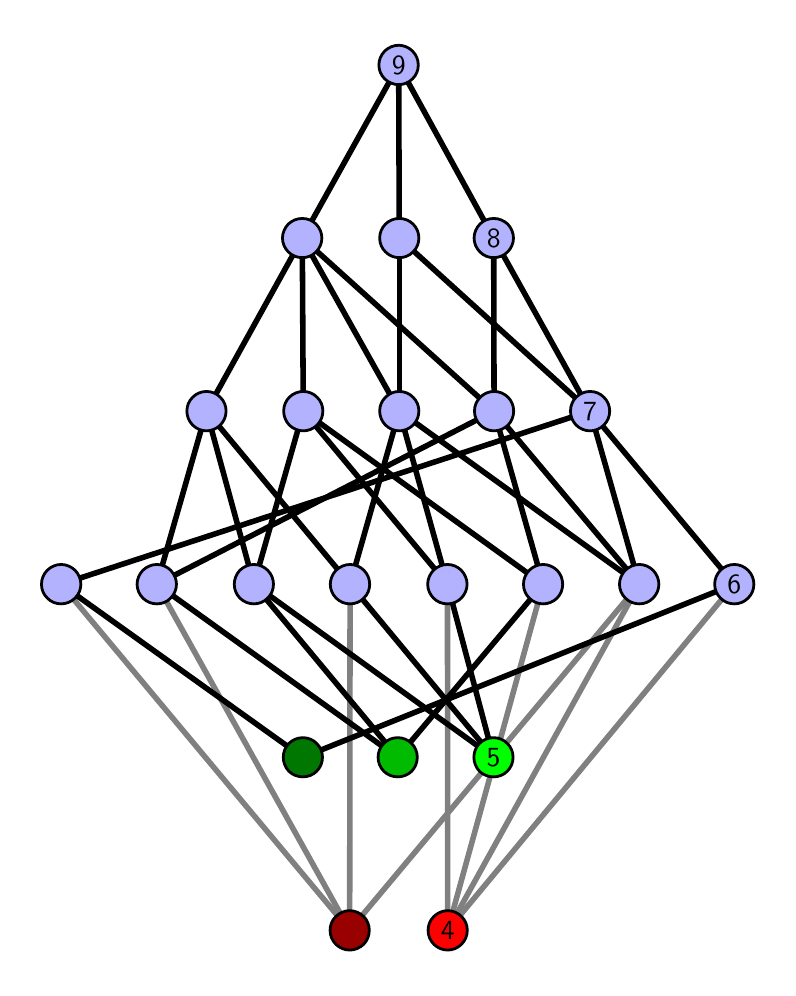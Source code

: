 \begingroup%
\makeatletter%
\begin{pgfpicture}%
\pgfpathrectangle{\pgfpointorigin}{\pgfqpoint{3.7in}{4.7in}}%
\pgfusepath{use as bounding box, clip}%
\begin{pgfscope}%
\pgfsetbuttcap%
\pgfsetmiterjoin%
\definecolor{currentfill}{rgb}{1.0,1.0,1.0}%
\pgfsetfillcolor{currentfill}%
\pgfsetlinewidth{0.0pt}%
\definecolor{currentstroke}{rgb}{1.0,1.0,1.0}%
\pgfsetstrokecolor{currentstroke}%
\pgfsetdash{}{0pt}%
\pgfpathmoveto{\pgfqpoint{0.0in}{0.0in}}%
\pgfpathlineto{\pgfqpoint{3.7in}{0.0in}}%
\pgfpathlineto{\pgfqpoint{3.7in}{4.7in}}%
\pgfpathlineto{\pgfqpoint{0.0in}{4.7in}}%
\pgfpathlineto{\pgfqpoint{0.0in}{0.0in}}%
\pgfpathclose%
\pgfusepath{fill}%
\end{pgfscope}%
\begin{pgfscope}%
\pgfsetbuttcap%
\pgfsetmiterjoin%
\definecolor{currentfill}{rgb}{1.0,1.0,1.0}%
\pgfsetfillcolor{currentfill}%
\pgfsetlinewidth{0.0pt}%
\definecolor{currentstroke}{rgb}{0.0,0.0,0.0}%
\pgfsetstrokecolor{currentstroke}%
\pgfsetstrokeopacity{0.0}%
\pgfsetdash{}{0pt}%
\pgfpathmoveto{\pgfqpoint{0.1in}{0.1in}}%
\pgfpathlineto{\pgfqpoint{3.6in}{0.1in}}%
\pgfpathlineto{\pgfqpoint{3.6in}{4.6in}}%
\pgfpathlineto{\pgfqpoint{0.1in}{4.6in}}%
\pgfpathlineto{\pgfqpoint{0.1in}{0.1in}}%
\pgfpathclose%
\pgfusepath{fill}%
\end{pgfscope}%
\begin{pgfscope}%
\pgfpathrectangle{\pgfqpoint{0.1in}{0.1in}}{\pgfqpoint{3.5in}{4.5in}}%
\pgfusepath{clip}%
\pgfsetrectcap%
\pgfsetroundjoin%
\pgfsetlinewidth{2.007pt}%
\definecolor{currentstroke}{rgb}{0.5,0.5,0.5}%
\pgfsetstrokecolor{currentstroke}%
\pgfsetdash{}{0pt}%
\pgfpathmoveto{\pgfqpoint{2.1in}{0.187in}}%
\pgfpathlineto{\pgfqpoint{2.099in}{1.917in}}%
\pgfusepath{stroke}%
\end{pgfscope}%
\begin{pgfscope}%
\pgfpathrectangle{\pgfqpoint{0.1in}{0.1in}}{\pgfqpoint{3.5in}{4.5in}}%
\pgfusepath{clip}%
\pgfsetrectcap%
\pgfsetroundjoin%
\pgfsetlinewidth{2.007pt}%
\definecolor{currentstroke}{rgb}{0.5,0.5,0.5}%
\pgfsetstrokecolor{currentstroke}%
\pgfsetdash{}{0pt}%
\pgfpathmoveto{\pgfqpoint{2.1in}{0.187in}}%
\pgfpathlineto{\pgfqpoint{2.577in}{1.917in}}%
\pgfusepath{stroke}%
\end{pgfscope}%
\begin{pgfscope}%
\pgfpathrectangle{\pgfqpoint{0.1in}{0.1in}}{\pgfqpoint{3.5in}{4.5in}}%
\pgfusepath{clip}%
\pgfsetrectcap%
\pgfsetroundjoin%
\pgfsetlinewidth{2.007pt}%
\definecolor{currentstroke}{rgb}{0.5,0.5,0.5}%
\pgfsetstrokecolor{currentstroke}%
\pgfsetdash{}{0pt}%
\pgfpathmoveto{\pgfqpoint{2.1in}{0.187in}}%
\pgfpathlineto{\pgfqpoint{3.058in}{1.917in}}%
\pgfusepath{stroke}%
\end{pgfscope}%
\begin{pgfscope}%
\pgfpathrectangle{\pgfqpoint{0.1in}{0.1in}}{\pgfqpoint{3.5in}{4.5in}}%
\pgfusepath{clip}%
\pgfsetrectcap%
\pgfsetroundjoin%
\pgfsetlinewidth{2.007pt}%
\definecolor{currentstroke}{rgb}{0.5,0.5,0.5}%
\pgfsetstrokecolor{currentstroke}%
\pgfsetdash{}{0pt}%
\pgfpathmoveto{\pgfqpoint{2.1in}{0.187in}}%
\pgfpathlineto{\pgfqpoint{3.533in}{1.917in}}%
\pgfusepath{stroke}%
\end{pgfscope}%
\begin{pgfscope}%
\pgfpathrectangle{\pgfqpoint{0.1in}{0.1in}}{\pgfqpoint{3.5in}{4.5in}}%
\pgfusepath{clip}%
\pgfsetrectcap%
\pgfsetroundjoin%
\pgfsetlinewidth{2.007pt}%
\definecolor{currentstroke}{rgb}{0.5,0.5,0.5}%
\pgfsetstrokecolor{currentstroke}%
\pgfsetdash{}{0pt}%
\pgfpathmoveto{\pgfqpoint{1.61in}{0.187in}}%
\pgfpathlineto{\pgfqpoint{3.058in}{1.917in}}%
\pgfusepath{stroke}%
\end{pgfscope}%
\begin{pgfscope}%
\pgfpathrectangle{\pgfqpoint{0.1in}{0.1in}}{\pgfqpoint{3.5in}{4.5in}}%
\pgfusepath{clip}%
\pgfsetrectcap%
\pgfsetroundjoin%
\pgfsetlinewidth{2.007pt}%
\definecolor{currentstroke}{rgb}{0.5,0.5,0.5}%
\pgfsetstrokecolor{currentstroke}%
\pgfsetdash{}{0pt}%
\pgfpathmoveto{\pgfqpoint{1.61in}{0.187in}}%
\pgfpathlineto{\pgfqpoint{1.612in}{1.917in}}%
\pgfusepath{stroke}%
\end{pgfscope}%
\begin{pgfscope}%
\pgfpathrectangle{\pgfqpoint{0.1in}{0.1in}}{\pgfqpoint{3.5in}{4.5in}}%
\pgfusepath{clip}%
\pgfsetrectcap%
\pgfsetroundjoin%
\pgfsetlinewidth{2.007pt}%
\definecolor{currentstroke}{rgb}{0.5,0.5,0.5}%
\pgfsetstrokecolor{currentstroke}%
\pgfsetdash{}{0pt}%
\pgfpathmoveto{\pgfqpoint{1.61in}{0.187in}}%
\pgfpathlineto{\pgfqpoint{0.646in}{1.917in}}%
\pgfusepath{stroke}%
\end{pgfscope}%
\begin{pgfscope}%
\pgfpathrectangle{\pgfqpoint{0.1in}{0.1in}}{\pgfqpoint{3.5in}{4.5in}}%
\pgfusepath{clip}%
\pgfsetrectcap%
\pgfsetroundjoin%
\pgfsetlinewidth{2.007pt}%
\definecolor{currentstroke}{rgb}{0.5,0.5,0.5}%
\pgfsetstrokecolor{currentstroke}%
\pgfsetdash{}{0pt}%
\pgfpathmoveto{\pgfqpoint{1.61in}{0.187in}}%
\pgfpathlineto{\pgfqpoint{0.167in}{1.917in}}%
\pgfusepath{stroke}%
\end{pgfscope}%
\begin{pgfscope}%
\pgfpathrectangle{\pgfqpoint{0.1in}{0.1in}}{\pgfqpoint{3.5in}{4.5in}}%
\pgfusepath{clip}%
\pgfsetrectcap%
\pgfsetroundjoin%
\pgfsetlinewidth{2.007pt}%
\definecolor{currentstroke}{rgb}{0.0,0.0,0.0}%
\pgfsetstrokecolor{currentstroke}%
\pgfsetdash{}{0pt}%
\pgfpathmoveto{\pgfqpoint{2.329in}{1.052in}}%
\pgfpathlineto{\pgfqpoint{2.099in}{1.917in}}%
\pgfusepath{stroke}%
\end{pgfscope}%
\begin{pgfscope}%
\pgfpathrectangle{\pgfqpoint{0.1in}{0.1in}}{\pgfqpoint{3.5in}{4.5in}}%
\pgfusepath{clip}%
\pgfsetrectcap%
\pgfsetroundjoin%
\pgfsetlinewidth{2.007pt}%
\definecolor{currentstroke}{rgb}{0.0,0.0,0.0}%
\pgfsetstrokecolor{currentstroke}%
\pgfsetdash{}{0pt}%
\pgfpathmoveto{\pgfqpoint{2.329in}{1.052in}}%
\pgfpathlineto{\pgfqpoint{1.131in}{1.917in}}%
\pgfusepath{stroke}%
\end{pgfscope}%
\begin{pgfscope}%
\pgfpathrectangle{\pgfqpoint{0.1in}{0.1in}}{\pgfqpoint{3.5in}{4.5in}}%
\pgfusepath{clip}%
\pgfsetrectcap%
\pgfsetroundjoin%
\pgfsetlinewidth{2.007pt}%
\definecolor{currentstroke}{rgb}{0.0,0.0,0.0}%
\pgfsetstrokecolor{currentstroke}%
\pgfsetdash{}{0pt}%
\pgfpathmoveto{\pgfqpoint{2.329in}{1.052in}}%
\pgfpathlineto{\pgfqpoint{1.612in}{1.917in}}%
\pgfusepath{stroke}%
\end{pgfscope}%
\begin{pgfscope}%
\pgfpathrectangle{\pgfqpoint{0.1in}{0.1in}}{\pgfqpoint{3.5in}{4.5in}}%
\pgfusepath{clip}%
\pgfsetrectcap%
\pgfsetroundjoin%
\pgfsetlinewidth{2.007pt}%
\definecolor{currentstroke}{rgb}{0.0,0.0,0.0}%
\pgfsetstrokecolor{currentstroke}%
\pgfsetdash{}{0pt}%
\pgfpathmoveto{\pgfqpoint{1.85in}{1.052in}}%
\pgfpathlineto{\pgfqpoint{2.577in}{1.917in}}%
\pgfusepath{stroke}%
\end{pgfscope}%
\begin{pgfscope}%
\pgfpathrectangle{\pgfqpoint{0.1in}{0.1in}}{\pgfqpoint{3.5in}{4.5in}}%
\pgfusepath{clip}%
\pgfsetrectcap%
\pgfsetroundjoin%
\pgfsetlinewidth{2.007pt}%
\definecolor{currentstroke}{rgb}{0.0,0.0,0.0}%
\pgfsetstrokecolor{currentstroke}%
\pgfsetdash{}{0pt}%
\pgfpathmoveto{\pgfqpoint{1.85in}{1.052in}}%
\pgfpathlineto{\pgfqpoint{1.131in}{1.917in}}%
\pgfusepath{stroke}%
\end{pgfscope}%
\begin{pgfscope}%
\pgfpathrectangle{\pgfqpoint{0.1in}{0.1in}}{\pgfqpoint{3.5in}{4.5in}}%
\pgfusepath{clip}%
\pgfsetrectcap%
\pgfsetroundjoin%
\pgfsetlinewidth{2.007pt}%
\definecolor{currentstroke}{rgb}{0.0,0.0,0.0}%
\pgfsetstrokecolor{currentstroke}%
\pgfsetdash{}{0pt}%
\pgfpathmoveto{\pgfqpoint{1.85in}{1.052in}}%
\pgfpathlineto{\pgfqpoint{0.646in}{1.917in}}%
\pgfusepath{stroke}%
\end{pgfscope}%
\begin{pgfscope}%
\pgfpathrectangle{\pgfqpoint{0.1in}{0.1in}}{\pgfqpoint{3.5in}{4.5in}}%
\pgfusepath{clip}%
\pgfsetrectcap%
\pgfsetroundjoin%
\pgfsetlinewidth{2.007pt}%
\definecolor{currentstroke}{rgb}{0.0,0.0,0.0}%
\pgfsetstrokecolor{currentstroke}%
\pgfsetdash{}{0pt}%
\pgfpathmoveto{\pgfqpoint{1.376in}{1.052in}}%
\pgfpathlineto{\pgfqpoint{3.533in}{1.917in}}%
\pgfusepath{stroke}%
\end{pgfscope}%
\begin{pgfscope}%
\pgfpathrectangle{\pgfqpoint{0.1in}{0.1in}}{\pgfqpoint{3.5in}{4.5in}}%
\pgfusepath{clip}%
\pgfsetrectcap%
\pgfsetroundjoin%
\pgfsetlinewidth{2.007pt}%
\definecolor{currentstroke}{rgb}{0.0,0.0,0.0}%
\pgfsetstrokecolor{currentstroke}%
\pgfsetdash{}{0pt}%
\pgfpathmoveto{\pgfqpoint{1.376in}{1.052in}}%
\pgfpathlineto{\pgfqpoint{0.167in}{1.917in}}%
\pgfusepath{stroke}%
\end{pgfscope}%
\begin{pgfscope}%
\pgfpathrectangle{\pgfqpoint{0.1in}{0.1in}}{\pgfqpoint{3.5in}{4.5in}}%
\pgfusepath{clip}%
\pgfsetrectcap%
\pgfsetroundjoin%
\pgfsetlinewidth{2.007pt}%
\definecolor{currentstroke}{rgb}{0.0,0.0,0.0}%
\pgfsetstrokecolor{currentstroke}%
\pgfsetdash{}{0pt}%
\pgfpathmoveto{\pgfqpoint{2.099in}{1.917in}}%
\pgfpathlineto{\pgfqpoint{1.858in}{2.783in}}%
\pgfusepath{stroke}%
\end{pgfscope}%
\begin{pgfscope}%
\pgfpathrectangle{\pgfqpoint{0.1in}{0.1in}}{\pgfqpoint{3.5in}{4.5in}}%
\pgfusepath{clip}%
\pgfsetrectcap%
\pgfsetroundjoin%
\pgfsetlinewidth{2.007pt}%
\definecolor{currentstroke}{rgb}{0.0,0.0,0.0}%
\pgfsetstrokecolor{currentstroke}%
\pgfsetdash{}{0pt}%
\pgfpathmoveto{\pgfqpoint{2.099in}{1.917in}}%
\pgfpathlineto{\pgfqpoint{1.378in}{2.783in}}%
\pgfusepath{stroke}%
\end{pgfscope}%
\begin{pgfscope}%
\pgfpathrectangle{\pgfqpoint{0.1in}{0.1in}}{\pgfqpoint{3.5in}{4.5in}}%
\pgfusepath{clip}%
\pgfsetrectcap%
\pgfsetroundjoin%
\pgfsetlinewidth{2.007pt}%
\definecolor{currentstroke}{rgb}{0.0,0.0,0.0}%
\pgfsetstrokecolor{currentstroke}%
\pgfsetdash{}{0pt}%
\pgfpathmoveto{\pgfqpoint{2.577in}{1.917in}}%
\pgfpathlineto{\pgfqpoint{2.332in}{2.783in}}%
\pgfusepath{stroke}%
\end{pgfscope}%
\begin{pgfscope}%
\pgfpathrectangle{\pgfqpoint{0.1in}{0.1in}}{\pgfqpoint{3.5in}{4.5in}}%
\pgfusepath{clip}%
\pgfsetrectcap%
\pgfsetroundjoin%
\pgfsetlinewidth{2.007pt}%
\definecolor{currentstroke}{rgb}{0.0,0.0,0.0}%
\pgfsetstrokecolor{currentstroke}%
\pgfsetdash{}{0pt}%
\pgfpathmoveto{\pgfqpoint{2.577in}{1.917in}}%
\pgfpathlineto{\pgfqpoint{1.378in}{2.783in}}%
\pgfusepath{stroke}%
\end{pgfscope}%
\begin{pgfscope}%
\pgfpathrectangle{\pgfqpoint{0.1in}{0.1in}}{\pgfqpoint{3.5in}{4.5in}}%
\pgfusepath{clip}%
\pgfsetrectcap%
\pgfsetroundjoin%
\pgfsetlinewidth{2.007pt}%
\definecolor{currentstroke}{rgb}{0.0,0.0,0.0}%
\pgfsetstrokecolor{currentstroke}%
\pgfsetdash{}{0pt}%
\pgfpathmoveto{\pgfqpoint{3.058in}{1.917in}}%
\pgfpathlineto{\pgfqpoint{1.858in}{2.783in}}%
\pgfusepath{stroke}%
\end{pgfscope}%
\begin{pgfscope}%
\pgfpathrectangle{\pgfqpoint{0.1in}{0.1in}}{\pgfqpoint{3.5in}{4.5in}}%
\pgfusepath{clip}%
\pgfsetrectcap%
\pgfsetroundjoin%
\pgfsetlinewidth{2.007pt}%
\definecolor{currentstroke}{rgb}{0.0,0.0,0.0}%
\pgfsetstrokecolor{currentstroke}%
\pgfsetdash{}{0pt}%
\pgfpathmoveto{\pgfqpoint{3.058in}{1.917in}}%
\pgfpathlineto{\pgfqpoint{2.332in}{2.783in}}%
\pgfusepath{stroke}%
\end{pgfscope}%
\begin{pgfscope}%
\pgfpathrectangle{\pgfqpoint{0.1in}{0.1in}}{\pgfqpoint{3.5in}{4.5in}}%
\pgfusepath{clip}%
\pgfsetrectcap%
\pgfsetroundjoin%
\pgfsetlinewidth{2.007pt}%
\definecolor{currentstroke}{rgb}{0.0,0.0,0.0}%
\pgfsetstrokecolor{currentstroke}%
\pgfsetdash{}{0pt}%
\pgfpathmoveto{\pgfqpoint{3.058in}{1.917in}}%
\pgfpathlineto{\pgfqpoint{2.812in}{2.783in}}%
\pgfusepath{stroke}%
\end{pgfscope}%
\begin{pgfscope}%
\pgfpathrectangle{\pgfqpoint{0.1in}{0.1in}}{\pgfqpoint{3.5in}{4.5in}}%
\pgfusepath{clip}%
\pgfsetrectcap%
\pgfsetroundjoin%
\pgfsetlinewidth{2.007pt}%
\definecolor{currentstroke}{rgb}{0.0,0.0,0.0}%
\pgfsetstrokecolor{currentstroke}%
\pgfsetdash{}{0pt}%
\pgfpathmoveto{\pgfqpoint{3.533in}{1.917in}}%
\pgfpathlineto{\pgfqpoint{2.812in}{2.783in}}%
\pgfusepath{stroke}%
\end{pgfscope}%
\begin{pgfscope}%
\pgfpathrectangle{\pgfqpoint{0.1in}{0.1in}}{\pgfqpoint{3.5in}{4.5in}}%
\pgfusepath{clip}%
\pgfsetrectcap%
\pgfsetroundjoin%
\pgfsetlinewidth{2.007pt}%
\definecolor{currentstroke}{rgb}{0.0,0.0,0.0}%
\pgfsetstrokecolor{currentstroke}%
\pgfsetdash{}{0pt}%
\pgfpathmoveto{\pgfqpoint{1.131in}{1.917in}}%
\pgfpathlineto{\pgfqpoint{0.894in}{2.783in}}%
\pgfusepath{stroke}%
\end{pgfscope}%
\begin{pgfscope}%
\pgfpathrectangle{\pgfqpoint{0.1in}{0.1in}}{\pgfqpoint{3.5in}{4.5in}}%
\pgfusepath{clip}%
\pgfsetrectcap%
\pgfsetroundjoin%
\pgfsetlinewidth{2.007pt}%
\definecolor{currentstroke}{rgb}{0.0,0.0,0.0}%
\pgfsetstrokecolor{currentstroke}%
\pgfsetdash{}{0pt}%
\pgfpathmoveto{\pgfqpoint{1.131in}{1.917in}}%
\pgfpathlineto{\pgfqpoint{1.378in}{2.783in}}%
\pgfusepath{stroke}%
\end{pgfscope}%
\begin{pgfscope}%
\pgfpathrectangle{\pgfqpoint{0.1in}{0.1in}}{\pgfqpoint{3.5in}{4.5in}}%
\pgfusepath{clip}%
\pgfsetrectcap%
\pgfsetroundjoin%
\pgfsetlinewidth{2.007pt}%
\definecolor{currentstroke}{rgb}{0.0,0.0,0.0}%
\pgfsetstrokecolor{currentstroke}%
\pgfsetdash{}{0pt}%
\pgfpathmoveto{\pgfqpoint{1.612in}{1.917in}}%
\pgfpathlineto{\pgfqpoint{1.858in}{2.783in}}%
\pgfusepath{stroke}%
\end{pgfscope}%
\begin{pgfscope}%
\pgfpathrectangle{\pgfqpoint{0.1in}{0.1in}}{\pgfqpoint{3.5in}{4.5in}}%
\pgfusepath{clip}%
\pgfsetrectcap%
\pgfsetroundjoin%
\pgfsetlinewidth{2.007pt}%
\definecolor{currentstroke}{rgb}{0.0,0.0,0.0}%
\pgfsetstrokecolor{currentstroke}%
\pgfsetdash{}{0pt}%
\pgfpathmoveto{\pgfqpoint{1.612in}{1.917in}}%
\pgfpathlineto{\pgfqpoint{0.894in}{2.783in}}%
\pgfusepath{stroke}%
\end{pgfscope}%
\begin{pgfscope}%
\pgfpathrectangle{\pgfqpoint{0.1in}{0.1in}}{\pgfqpoint{3.5in}{4.5in}}%
\pgfusepath{clip}%
\pgfsetrectcap%
\pgfsetroundjoin%
\pgfsetlinewidth{2.007pt}%
\definecolor{currentstroke}{rgb}{0.0,0.0,0.0}%
\pgfsetstrokecolor{currentstroke}%
\pgfsetdash{}{0pt}%
\pgfpathmoveto{\pgfqpoint{1.858in}{3.648in}}%
\pgfpathlineto{\pgfqpoint{1.855in}{4.513in}}%
\pgfusepath{stroke}%
\end{pgfscope}%
\begin{pgfscope}%
\pgfpathrectangle{\pgfqpoint{0.1in}{0.1in}}{\pgfqpoint{3.5in}{4.5in}}%
\pgfusepath{clip}%
\pgfsetrectcap%
\pgfsetroundjoin%
\pgfsetlinewidth{2.007pt}%
\definecolor{currentstroke}{rgb}{0.0,0.0,0.0}%
\pgfsetstrokecolor{currentstroke}%
\pgfsetdash{}{0pt}%
\pgfpathmoveto{\pgfqpoint{0.646in}{1.917in}}%
\pgfpathlineto{\pgfqpoint{2.332in}{2.783in}}%
\pgfusepath{stroke}%
\end{pgfscope}%
\begin{pgfscope}%
\pgfpathrectangle{\pgfqpoint{0.1in}{0.1in}}{\pgfqpoint{3.5in}{4.5in}}%
\pgfusepath{clip}%
\pgfsetrectcap%
\pgfsetroundjoin%
\pgfsetlinewidth{2.007pt}%
\definecolor{currentstroke}{rgb}{0.0,0.0,0.0}%
\pgfsetstrokecolor{currentstroke}%
\pgfsetdash{}{0pt}%
\pgfpathmoveto{\pgfqpoint{0.646in}{1.917in}}%
\pgfpathlineto{\pgfqpoint{0.894in}{2.783in}}%
\pgfusepath{stroke}%
\end{pgfscope}%
\begin{pgfscope}%
\pgfpathrectangle{\pgfqpoint{0.1in}{0.1in}}{\pgfqpoint{3.5in}{4.5in}}%
\pgfusepath{clip}%
\pgfsetrectcap%
\pgfsetroundjoin%
\pgfsetlinewidth{2.007pt}%
\definecolor{currentstroke}{rgb}{0.0,0.0,0.0}%
\pgfsetstrokecolor{currentstroke}%
\pgfsetdash{}{0pt}%
\pgfpathmoveto{\pgfqpoint{2.33in}{3.648in}}%
\pgfpathlineto{\pgfqpoint{1.855in}{4.513in}}%
\pgfusepath{stroke}%
\end{pgfscope}%
\begin{pgfscope}%
\pgfpathrectangle{\pgfqpoint{0.1in}{0.1in}}{\pgfqpoint{3.5in}{4.5in}}%
\pgfusepath{clip}%
\pgfsetrectcap%
\pgfsetroundjoin%
\pgfsetlinewidth{2.007pt}%
\definecolor{currentstroke}{rgb}{0.0,0.0,0.0}%
\pgfsetstrokecolor{currentstroke}%
\pgfsetdash{}{0pt}%
\pgfpathmoveto{\pgfqpoint{0.167in}{1.917in}}%
\pgfpathlineto{\pgfqpoint{2.812in}{2.783in}}%
\pgfusepath{stroke}%
\end{pgfscope}%
\begin{pgfscope}%
\pgfpathrectangle{\pgfqpoint{0.1in}{0.1in}}{\pgfqpoint{3.5in}{4.5in}}%
\pgfusepath{clip}%
\pgfsetrectcap%
\pgfsetroundjoin%
\pgfsetlinewidth{2.007pt}%
\definecolor{currentstroke}{rgb}{0.0,0.0,0.0}%
\pgfsetstrokecolor{currentstroke}%
\pgfsetdash{}{0pt}%
\pgfpathmoveto{\pgfqpoint{1.378in}{2.783in}}%
\pgfpathlineto{\pgfqpoint{1.373in}{3.648in}}%
\pgfusepath{stroke}%
\end{pgfscope}%
\begin{pgfscope}%
\pgfpathrectangle{\pgfqpoint{0.1in}{0.1in}}{\pgfqpoint{3.5in}{4.5in}}%
\pgfusepath{clip}%
\pgfsetrectcap%
\pgfsetroundjoin%
\pgfsetlinewidth{2.007pt}%
\definecolor{currentstroke}{rgb}{0.0,0.0,0.0}%
\pgfsetstrokecolor{currentstroke}%
\pgfsetdash{}{0pt}%
\pgfpathmoveto{\pgfqpoint{1.858in}{2.783in}}%
\pgfpathlineto{\pgfqpoint{1.373in}{3.648in}}%
\pgfusepath{stroke}%
\end{pgfscope}%
\begin{pgfscope}%
\pgfpathrectangle{\pgfqpoint{0.1in}{0.1in}}{\pgfqpoint{3.5in}{4.5in}}%
\pgfusepath{clip}%
\pgfsetrectcap%
\pgfsetroundjoin%
\pgfsetlinewidth{2.007pt}%
\definecolor{currentstroke}{rgb}{0.0,0.0,0.0}%
\pgfsetstrokecolor{currentstroke}%
\pgfsetdash{}{0pt}%
\pgfpathmoveto{\pgfqpoint{1.858in}{3.648in}}%
\pgfpathlineto{\pgfqpoint{1.858in}{2.783in}}%
\pgfusepath{stroke}%
\end{pgfscope}%
\begin{pgfscope}%
\pgfpathrectangle{\pgfqpoint{0.1in}{0.1in}}{\pgfqpoint{3.5in}{4.5in}}%
\pgfusepath{clip}%
\pgfsetrectcap%
\pgfsetroundjoin%
\pgfsetlinewidth{2.007pt}%
\definecolor{currentstroke}{rgb}{0.0,0.0,0.0}%
\pgfsetstrokecolor{currentstroke}%
\pgfsetdash{}{0pt}%
\pgfpathmoveto{\pgfqpoint{2.332in}{2.783in}}%
\pgfpathlineto{\pgfqpoint{1.373in}{3.648in}}%
\pgfusepath{stroke}%
\end{pgfscope}%
\begin{pgfscope}%
\pgfpathrectangle{\pgfqpoint{0.1in}{0.1in}}{\pgfqpoint{3.5in}{4.5in}}%
\pgfusepath{clip}%
\pgfsetrectcap%
\pgfsetroundjoin%
\pgfsetlinewidth{2.007pt}%
\definecolor{currentstroke}{rgb}{0.0,0.0,0.0}%
\pgfsetstrokecolor{currentstroke}%
\pgfsetdash{}{0pt}%
\pgfpathmoveto{\pgfqpoint{2.33in}{3.648in}}%
\pgfpathlineto{\pgfqpoint{2.332in}{2.783in}}%
\pgfusepath{stroke}%
\end{pgfscope}%
\begin{pgfscope}%
\pgfpathrectangle{\pgfqpoint{0.1in}{0.1in}}{\pgfqpoint{3.5in}{4.5in}}%
\pgfusepath{clip}%
\pgfsetrectcap%
\pgfsetroundjoin%
\pgfsetlinewidth{2.007pt}%
\definecolor{currentstroke}{rgb}{0.0,0.0,0.0}%
\pgfsetstrokecolor{currentstroke}%
\pgfsetdash{}{0pt}%
\pgfpathmoveto{\pgfqpoint{1.858in}{3.648in}}%
\pgfpathlineto{\pgfqpoint{2.812in}{2.783in}}%
\pgfusepath{stroke}%
\end{pgfscope}%
\begin{pgfscope}%
\pgfpathrectangle{\pgfqpoint{0.1in}{0.1in}}{\pgfqpoint{3.5in}{4.5in}}%
\pgfusepath{clip}%
\pgfsetrectcap%
\pgfsetroundjoin%
\pgfsetlinewidth{2.007pt}%
\definecolor{currentstroke}{rgb}{0.0,0.0,0.0}%
\pgfsetstrokecolor{currentstroke}%
\pgfsetdash{}{0pt}%
\pgfpathmoveto{\pgfqpoint{2.33in}{3.648in}}%
\pgfpathlineto{\pgfqpoint{2.812in}{2.783in}}%
\pgfusepath{stroke}%
\end{pgfscope}%
\begin{pgfscope}%
\pgfpathrectangle{\pgfqpoint{0.1in}{0.1in}}{\pgfqpoint{3.5in}{4.5in}}%
\pgfusepath{clip}%
\pgfsetrectcap%
\pgfsetroundjoin%
\pgfsetlinewidth{2.007pt}%
\definecolor{currentstroke}{rgb}{0.0,0.0,0.0}%
\pgfsetstrokecolor{currentstroke}%
\pgfsetdash{}{0pt}%
\pgfpathmoveto{\pgfqpoint{0.894in}{2.783in}}%
\pgfpathlineto{\pgfqpoint{1.373in}{3.648in}}%
\pgfusepath{stroke}%
\end{pgfscope}%
\begin{pgfscope}%
\pgfpathrectangle{\pgfqpoint{0.1in}{0.1in}}{\pgfqpoint{3.5in}{4.5in}}%
\pgfusepath{clip}%
\pgfsetrectcap%
\pgfsetroundjoin%
\pgfsetlinewidth{2.007pt}%
\definecolor{currentstroke}{rgb}{0.0,0.0,0.0}%
\pgfsetstrokecolor{currentstroke}%
\pgfsetdash{}{0pt}%
\pgfpathmoveto{\pgfqpoint{1.855in}{4.513in}}%
\pgfpathlineto{\pgfqpoint{1.373in}{3.648in}}%
\pgfusepath{stroke}%
\end{pgfscope}%
\begin{pgfscope}%
\pgfsetbuttcap%
\pgfsetroundjoin%
\definecolor{currentfill}{rgb}{0.7,0.7,1.0}%
\pgfsetfillcolor{currentfill}%
\pgfsetlinewidth{1.004pt}%
\definecolor{currentstroke}{rgb}{0.0,0.0,0.0}%
\pgfsetstrokecolor{currentstroke}%
\pgfsetdash{}{0pt}%
\pgfpathmoveto{\pgfqpoint{0.167in}{1.819in}}%
\pgfpathcurveto{\pgfqpoint{0.193in}{1.819in}}{\pgfqpoint{0.218in}{1.829in}}{\pgfqpoint{0.237in}{1.848in}}%
\pgfpathcurveto{\pgfqpoint{0.255in}{1.866in}}{\pgfqpoint{0.266in}{1.891in}}{\pgfqpoint{0.266in}{1.917in}}%
\pgfpathcurveto{\pgfqpoint{0.266in}{1.943in}}{\pgfqpoint{0.255in}{1.968in}}{\pgfqpoint{0.237in}{1.987in}}%
\pgfpathcurveto{\pgfqpoint{0.218in}{2.005in}}{\pgfqpoint{0.193in}{2.016in}}{\pgfqpoint{0.167in}{2.016in}}%
\pgfpathcurveto{\pgfqpoint{0.141in}{2.016in}}{\pgfqpoint{0.116in}{2.005in}}{\pgfqpoint{0.098in}{1.987in}}%
\pgfpathcurveto{\pgfqpoint{0.079in}{1.968in}}{\pgfqpoint{0.069in}{1.943in}}{\pgfqpoint{0.069in}{1.917in}}%
\pgfpathcurveto{\pgfqpoint{0.069in}{1.891in}}{\pgfqpoint{0.079in}{1.866in}}{\pgfqpoint{0.098in}{1.848in}}%
\pgfpathcurveto{\pgfqpoint{0.116in}{1.829in}}{\pgfqpoint{0.141in}{1.819in}}{\pgfqpoint{0.167in}{1.819in}}%
\pgfpathlineto{\pgfqpoint{0.167in}{1.819in}}%
\pgfpathclose%
\pgfusepath{stroke,fill}%
\end{pgfscope}%
\begin{pgfscope}%
\pgfsetbuttcap%
\pgfsetroundjoin%
\definecolor{currentfill}{rgb}{0.7,0.7,1.0}%
\pgfsetfillcolor{currentfill}%
\pgfsetlinewidth{1.004pt}%
\definecolor{currentstroke}{rgb}{0.0,0.0,0.0}%
\pgfsetstrokecolor{currentstroke}%
\pgfsetdash{}{0pt}%
\pgfpathmoveto{\pgfqpoint{0.646in}{1.819in}}%
\pgfpathcurveto{\pgfqpoint{0.672in}{1.819in}}{\pgfqpoint{0.697in}{1.829in}}{\pgfqpoint{0.715in}{1.848in}}%
\pgfpathcurveto{\pgfqpoint{0.733in}{1.866in}}{\pgfqpoint{0.744in}{1.891in}}{\pgfqpoint{0.744in}{1.917in}}%
\pgfpathcurveto{\pgfqpoint{0.744in}{1.943in}}{\pgfqpoint{0.733in}{1.968in}}{\pgfqpoint{0.715in}{1.987in}}%
\pgfpathcurveto{\pgfqpoint{0.697in}{2.005in}}{\pgfqpoint{0.672in}{2.016in}}{\pgfqpoint{0.646in}{2.016in}}%
\pgfpathcurveto{\pgfqpoint{0.62in}{2.016in}}{\pgfqpoint{0.595in}{2.005in}}{\pgfqpoint{0.576in}{1.987in}}%
\pgfpathcurveto{\pgfqpoint{0.558in}{1.968in}}{\pgfqpoint{0.547in}{1.943in}}{\pgfqpoint{0.547in}{1.917in}}%
\pgfpathcurveto{\pgfqpoint{0.547in}{1.891in}}{\pgfqpoint{0.558in}{1.866in}}{\pgfqpoint{0.576in}{1.848in}}%
\pgfpathcurveto{\pgfqpoint{0.595in}{1.829in}}{\pgfqpoint{0.62in}{1.819in}}{\pgfqpoint{0.646in}{1.819in}}%
\pgfpathlineto{\pgfqpoint{0.646in}{1.819in}}%
\pgfpathclose%
\pgfusepath{stroke,fill}%
\end{pgfscope}%
\begin{pgfscope}%
\pgfsetbuttcap%
\pgfsetroundjoin%
\definecolor{currentfill}{rgb}{0.7,0.7,1.0}%
\pgfsetfillcolor{currentfill}%
\pgfsetlinewidth{1.004pt}%
\definecolor{currentstroke}{rgb}{0.0,0.0,0.0}%
\pgfsetstrokecolor{currentstroke}%
\pgfsetdash{}{0pt}%
\pgfpathmoveto{\pgfqpoint{1.131in}{1.819in}}%
\pgfpathcurveto{\pgfqpoint{1.157in}{1.819in}}{\pgfqpoint{1.182in}{1.829in}}{\pgfqpoint{1.2in}{1.848in}}%
\pgfpathcurveto{\pgfqpoint{1.219in}{1.866in}}{\pgfqpoint{1.229in}{1.891in}}{\pgfqpoint{1.229in}{1.917in}}%
\pgfpathcurveto{\pgfqpoint{1.229in}{1.943in}}{\pgfqpoint{1.219in}{1.968in}}{\pgfqpoint{1.2in}{1.987in}}%
\pgfpathcurveto{\pgfqpoint{1.182in}{2.005in}}{\pgfqpoint{1.157in}{2.016in}}{\pgfqpoint{1.131in}{2.016in}}%
\pgfpathcurveto{\pgfqpoint{1.105in}{2.016in}}{\pgfqpoint{1.08in}{2.005in}}{\pgfqpoint{1.061in}{1.987in}}%
\pgfpathcurveto{\pgfqpoint{1.043in}{1.968in}}{\pgfqpoint{1.033in}{1.943in}}{\pgfqpoint{1.033in}{1.917in}}%
\pgfpathcurveto{\pgfqpoint{1.033in}{1.891in}}{\pgfqpoint{1.043in}{1.866in}}{\pgfqpoint{1.061in}{1.848in}}%
\pgfpathcurveto{\pgfqpoint{1.08in}{1.829in}}{\pgfqpoint{1.105in}{1.819in}}{\pgfqpoint{1.131in}{1.819in}}%
\pgfpathlineto{\pgfqpoint{1.131in}{1.819in}}%
\pgfpathclose%
\pgfusepath{stroke,fill}%
\end{pgfscope}%
\begin{pgfscope}%
\pgfsetbuttcap%
\pgfsetroundjoin%
\definecolor{currentfill}{rgb}{0.7,0.7,1.0}%
\pgfsetfillcolor{currentfill}%
\pgfsetlinewidth{1.004pt}%
\definecolor{currentstroke}{rgb}{0.0,0.0,0.0}%
\pgfsetstrokecolor{currentstroke}%
\pgfsetdash{}{0pt}%
\pgfpathmoveto{\pgfqpoint{1.612in}{1.819in}}%
\pgfpathcurveto{\pgfqpoint{1.638in}{1.819in}}{\pgfqpoint{1.663in}{1.829in}}{\pgfqpoint{1.681in}{1.848in}}%
\pgfpathcurveto{\pgfqpoint{1.7in}{1.866in}}{\pgfqpoint{1.71in}{1.891in}}{\pgfqpoint{1.71in}{1.917in}}%
\pgfpathcurveto{\pgfqpoint{1.71in}{1.943in}}{\pgfqpoint{1.7in}{1.968in}}{\pgfqpoint{1.681in}{1.987in}}%
\pgfpathcurveto{\pgfqpoint{1.663in}{2.005in}}{\pgfqpoint{1.638in}{2.016in}}{\pgfqpoint{1.612in}{2.016in}}%
\pgfpathcurveto{\pgfqpoint{1.586in}{2.016in}}{\pgfqpoint{1.561in}{2.005in}}{\pgfqpoint{1.542in}{1.987in}}%
\pgfpathcurveto{\pgfqpoint{1.524in}{1.968in}}{\pgfqpoint{1.513in}{1.943in}}{\pgfqpoint{1.513in}{1.917in}}%
\pgfpathcurveto{\pgfqpoint{1.513in}{1.891in}}{\pgfqpoint{1.524in}{1.866in}}{\pgfqpoint{1.542in}{1.848in}}%
\pgfpathcurveto{\pgfqpoint{1.561in}{1.829in}}{\pgfqpoint{1.586in}{1.819in}}{\pgfqpoint{1.612in}{1.819in}}%
\pgfpathlineto{\pgfqpoint{1.612in}{1.819in}}%
\pgfpathclose%
\pgfusepath{stroke,fill}%
\end{pgfscope}%
\begin{pgfscope}%
\pgfsetbuttcap%
\pgfsetroundjoin%
\definecolor{currentfill}{rgb}{0.7,0.7,1.0}%
\pgfsetfillcolor{currentfill}%
\pgfsetlinewidth{1.004pt}%
\definecolor{currentstroke}{rgb}{0.0,0.0,0.0}%
\pgfsetstrokecolor{currentstroke}%
\pgfsetdash{}{0pt}%
\pgfpathmoveto{\pgfqpoint{0.894in}{2.684in}}%
\pgfpathcurveto{\pgfqpoint{0.92in}{2.684in}}{\pgfqpoint{0.945in}{2.695in}}{\pgfqpoint{0.963in}{2.713in}}%
\pgfpathcurveto{\pgfqpoint{0.982in}{2.732in}}{\pgfqpoint{0.992in}{2.757in}}{\pgfqpoint{0.992in}{2.783in}}%
\pgfpathcurveto{\pgfqpoint{0.992in}{2.809in}}{\pgfqpoint{0.982in}{2.834in}}{\pgfqpoint{0.963in}{2.852in}}%
\pgfpathcurveto{\pgfqpoint{0.945in}{2.871in}}{\pgfqpoint{0.92in}{2.881in}}{\pgfqpoint{0.894in}{2.881in}}%
\pgfpathcurveto{\pgfqpoint{0.868in}{2.881in}}{\pgfqpoint{0.843in}{2.871in}}{\pgfqpoint{0.825in}{2.852in}}%
\pgfpathcurveto{\pgfqpoint{0.806in}{2.834in}}{\pgfqpoint{0.796in}{2.809in}}{\pgfqpoint{0.796in}{2.783in}}%
\pgfpathcurveto{\pgfqpoint{0.796in}{2.757in}}{\pgfqpoint{0.806in}{2.732in}}{\pgfqpoint{0.825in}{2.713in}}%
\pgfpathcurveto{\pgfqpoint{0.843in}{2.695in}}{\pgfqpoint{0.868in}{2.684in}}{\pgfqpoint{0.894in}{2.684in}}%
\pgfpathlineto{\pgfqpoint{0.894in}{2.684in}}%
\pgfpathclose%
\pgfusepath{stroke,fill}%
\end{pgfscope}%
\begin{pgfscope}%
\pgfsetbuttcap%
\pgfsetroundjoin%
\definecolor{currentfill}{rgb}{0.7,0.7,1.0}%
\pgfsetfillcolor{currentfill}%
\pgfsetlinewidth{1.004pt}%
\definecolor{currentstroke}{rgb}{0.0,0.0,0.0}%
\pgfsetstrokecolor{currentstroke}%
\pgfsetdash{}{0pt}%
\pgfpathmoveto{\pgfqpoint{2.099in}{1.819in}}%
\pgfpathcurveto{\pgfqpoint{2.125in}{1.819in}}{\pgfqpoint{2.15in}{1.829in}}{\pgfqpoint{2.168in}{1.848in}}%
\pgfpathcurveto{\pgfqpoint{2.186in}{1.866in}}{\pgfqpoint{2.197in}{1.891in}}{\pgfqpoint{2.197in}{1.917in}}%
\pgfpathcurveto{\pgfqpoint{2.197in}{1.943in}}{\pgfqpoint{2.186in}{1.968in}}{\pgfqpoint{2.168in}{1.987in}}%
\pgfpathcurveto{\pgfqpoint{2.15in}{2.005in}}{\pgfqpoint{2.125in}{2.016in}}{\pgfqpoint{2.099in}{2.016in}}%
\pgfpathcurveto{\pgfqpoint{2.072in}{2.016in}}{\pgfqpoint{2.047in}{2.005in}}{\pgfqpoint{2.029in}{1.987in}}%
\pgfpathcurveto{\pgfqpoint{2.011in}{1.968in}}{\pgfqpoint{2.0in}{1.943in}}{\pgfqpoint{2.0in}{1.917in}}%
\pgfpathcurveto{\pgfqpoint{2.0in}{1.891in}}{\pgfqpoint{2.011in}{1.866in}}{\pgfqpoint{2.029in}{1.848in}}%
\pgfpathcurveto{\pgfqpoint{2.047in}{1.829in}}{\pgfqpoint{2.072in}{1.819in}}{\pgfqpoint{2.099in}{1.819in}}%
\pgfpathlineto{\pgfqpoint{2.099in}{1.819in}}%
\pgfpathclose%
\pgfusepath{stroke,fill}%
\end{pgfscope}%
\begin{pgfscope}%
\pgfsetbuttcap%
\pgfsetroundjoin%
\definecolor{currentfill}{rgb}{0.7,0.7,1.0}%
\pgfsetfillcolor{currentfill}%
\pgfsetlinewidth{1.004pt}%
\definecolor{currentstroke}{rgb}{0.0,0.0,0.0}%
\pgfsetstrokecolor{currentstroke}%
\pgfsetdash{}{0pt}%
\pgfpathmoveto{\pgfqpoint{2.577in}{1.819in}}%
\pgfpathcurveto{\pgfqpoint{2.603in}{1.819in}}{\pgfqpoint{2.628in}{1.829in}}{\pgfqpoint{2.647in}{1.848in}}%
\pgfpathcurveto{\pgfqpoint{2.665in}{1.866in}}{\pgfqpoint{2.675in}{1.891in}}{\pgfqpoint{2.675in}{1.917in}}%
\pgfpathcurveto{\pgfqpoint{2.675in}{1.943in}}{\pgfqpoint{2.665in}{1.968in}}{\pgfqpoint{2.647in}{1.987in}}%
\pgfpathcurveto{\pgfqpoint{2.628in}{2.005in}}{\pgfqpoint{2.603in}{2.016in}}{\pgfqpoint{2.577in}{2.016in}}%
\pgfpathcurveto{\pgfqpoint{2.551in}{2.016in}}{\pgfqpoint{2.526in}{2.005in}}{\pgfqpoint{2.508in}{1.987in}}%
\pgfpathcurveto{\pgfqpoint{2.489in}{1.968in}}{\pgfqpoint{2.479in}{1.943in}}{\pgfqpoint{2.479in}{1.917in}}%
\pgfpathcurveto{\pgfqpoint{2.479in}{1.891in}}{\pgfqpoint{2.489in}{1.866in}}{\pgfqpoint{2.508in}{1.848in}}%
\pgfpathcurveto{\pgfqpoint{2.526in}{1.829in}}{\pgfqpoint{2.551in}{1.819in}}{\pgfqpoint{2.577in}{1.819in}}%
\pgfpathlineto{\pgfqpoint{2.577in}{1.819in}}%
\pgfpathclose%
\pgfusepath{stroke,fill}%
\end{pgfscope}%
\begin{pgfscope}%
\pgfsetbuttcap%
\pgfsetroundjoin%
\definecolor{currentfill}{rgb}{0.7,0.7,1.0}%
\pgfsetfillcolor{currentfill}%
\pgfsetlinewidth{1.004pt}%
\definecolor{currentstroke}{rgb}{0.0,0.0,0.0}%
\pgfsetstrokecolor{currentstroke}%
\pgfsetdash{}{0pt}%
\pgfpathmoveto{\pgfqpoint{1.378in}{2.684in}}%
\pgfpathcurveto{\pgfqpoint{1.404in}{2.684in}}{\pgfqpoint{1.429in}{2.695in}}{\pgfqpoint{1.447in}{2.713in}}%
\pgfpathcurveto{\pgfqpoint{1.466in}{2.732in}}{\pgfqpoint{1.476in}{2.757in}}{\pgfqpoint{1.476in}{2.783in}}%
\pgfpathcurveto{\pgfqpoint{1.476in}{2.809in}}{\pgfqpoint{1.466in}{2.834in}}{\pgfqpoint{1.447in}{2.852in}}%
\pgfpathcurveto{\pgfqpoint{1.429in}{2.871in}}{\pgfqpoint{1.404in}{2.881in}}{\pgfqpoint{1.378in}{2.881in}}%
\pgfpathcurveto{\pgfqpoint{1.352in}{2.881in}}{\pgfqpoint{1.327in}{2.871in}}{\pgfqpoint{1.308in}{2.852in}}%
\pgfpathcurveto{\pgfqpoint{1.29in}{2.834in}}{\pgfqpoint{1.28in}{2.809in}}{\pgfqpoint{1.28in}{2.783in}}%
\pgfpathcurveto{\pgfqpoint{1.28in}{2.757in}}{\pgfqpoint{1.29in}{2.732in}}{\pgfqpoint{1.308in}{2.713in}}%
\pgfpathcurveto{\pgfqpoint{1.327in}{2.695in}}{\pgfqpoint{1.352in}{2.684in}}{\pgfqpoint{1.378in}{2.684in}}%
\pgfpathlineto{\pgfqpoint{1.378in}{2.684in}}%
\pgfpathclose%
\pgfusepath{stroke,fill}%
\end{pgfscope}%
\begin{pgfscope}%
\pgfsetbuttcap%
\pgfsetroundjoin%
\definecolor{currentfill}{rgb}{0.7,0.7,1.0}%
\pgfsetfillcolor{currentfill}%
\pgfsetlinewidth{1.004pt}%
\definecolor{currentstroke}{rgb}{0.0,0.0,0.0}%
\pgfsetstrokecolor{currentstroke}%
\pgfsetdash{}{0pt}%
\pgfpathmoveto{\pgfqpoint{3.058in}{1.819in}}%
\pgfpathcurveto{\pgfqpoint{3.084in}{1.819in}}{\pgfqpoint{3.109in}{1.829in}}{\pgfqpoint{3.127in}{1.848in}}%
\pgfpathcurveto{\pgfqpoint{3.145in}{1.866in}}{\pgfqpoint{3.156in}{1.891in}}{\pgfqpoint{3.156in}{1.917in}}%
\pgfpathcurveto{\pgfqpoint{3.156in}{1.943in}}{\pgfqpoint{3.145in}{1.968in}}{\pgfqpoint{3.127in}{1.987in}}%
\pgfpathcurveto{\pgfqpoint{3.109in}{2.005in}}{\pgfqpoint{3.084in}{2.016in}}{\pgfqpoint{3.058in}{2.016in}}%
\pgfpathcurveto{\pgfqpoint{3.032in}{2.016in}}{\pgfqpoint{3.007in}{2.005in}}{\pgfqpoint{2.988in}{1.987in}}%
\pgfpathcurveto{\pgfqpoint{2.97in}{1.968in}}{\pgfqpoint{2.959in}{1.943in}}{\pgfqpoint{2.959in}{1.917in}}%
\pgfpathcurveto{\pgfqpoint{2.959in}{1.891in}}{\pgfqpoint{2.97in}{1.866in}}{\pgfqpoint{2.988in}{1.848in}}%
\pgfpathcurveto{\pgfqpoint{3.007in}{1.829in}}{\pgfqpoint{3.032in}{1.819in}}{\pgfqpoint{3.058in}{1.819in}}%
\pgfpathlineto{\pgfqpoint{3.058in}{1.819in}}%
\pgfpathclose%
\pgfusepath{stroke,fill}%
\end{pgfscope}%
\begin{pgfscope}%
\pgfsetbuttcap%
\pgfsetroundjoin%
\definecolor{currentfill}{rgb}{0.7,0.7,1.0}%
\pgfsetfillcolor{currentfill}%
\pgfsetlinewidth{1.004pt}%
\definecolor{currentstroke}{rgb}{0.0,0.0,0.0}%
\pgfsetstrokecolor{currentstroke}%
\pgfsetdash{}{0pt}%
\pgfpathmoveto{\pgfqpoint{1.858in}{2.684in}}%
\pgfpathcurveto{\pgfqpoint{1.884in}{2.684in}}{\pgfqpoint{1.909in}{2.695in}}{\pgfqpoint{1.927in}{2.713in}}%
\pgfpathcurveto{\pgfqpoint{1.946in}{2.732in}}{\pgfqpoint{1.956in}{2.757in}}{\pgfqpoint{1.956in}{2.783in}}%
\pgfpathcurveto{\pgfqpoint{1.956in}{2.809in}}{\pgfqpoint{1.946in}{2.834in}}{\pgfqpoint{1.927in}{2.852in}}%
\pgfpathcurveto{\pgfqpoint{1.909in}{2.871in}}{\pgfqpoint{1.884in}{2.881in}}{\pgfqpoint{1.858in}{2.881in}}%
\pgfpathcurveto{\pgfqpoint{1.832in}{2.881in}}{\pgfqpoint{1.807in}{2.871in}}{\pgfqpoint{1.789in}{2.852in}}%
\pgfpathcurveto{\pgfqpoint{1.77in}{2.834in}}{\pgfqpoint{1.76in}{2.809in}}{\pgfqpoint{1.76in}{2.783in}}%
\pgfpathcurveto{\pgfqpoint{1.76in}{2.757in}}{\pgfqpoint{1.77in}{2.732in}}{\pgfqpoint{1.789in}{2.713in}}%
\pgfpathcurveto{\pgfqpoint{1.807in}{2.695in}}{\pgfqpoint{1.832in}{2.684in}}{\pgfqpoint{1.858in}{2.684in}}%
\pgfpathlineto{\pgfqpoint{1.858in}{2.684in}}%
\pgfpathclose%
\pgfusepath{stroke,fill}%
\end{pgfscope}%
\begin{pgfscope}%
\pgfsetbuttcap%
\pgfsetroundjoin%
\definecolor{currentfill}{rgb}{0.7,0.7,1.0}%
\pgfsetfillcolor{currentfill}%
\pgfsetlinewidth{1.004pt}%
\definecolor{currentstroke}{rgb}{0.0,0.0,0.0}%
\pgfsetstrokecolor{currentstroke}%
\pgfsetdash{}{0pt}%
\pgfpathmoveto{\pgfqpoint{2.332in}{2.684in}}%
\pgfpathcurveto{\pgfqpoint{2.358in}{2.684in}}{\pgfqpoint{2.383in}{2.695in}}{\pgfqpoint{2.402in}{2.713in}}%
\pgfpathcurveto{\pgfqpoint{2.42in}{2.732in}}{\pgfqpoint{2.43in}{2.757in}}{\pgfqpoint{2.43in}{2.783in}}%
\pgfpathcurveto{\pgfqpoint{2.43in}{2.809in}}{\pgfqpoint{2.42in}{2.834in}}{\pgfqpoint{2.402in}{2.852in}}%
\pgfpathcurveto{\pgfqpoint{2.383in}{2.871in}}{\pgfqpoint{2.358in}{2.881in}}{\pgfqpoint{2.332in}{2.881in}}%
\pgfpathcurveto{\pgfqpoint{2.306in}{2.881in}}{\pgfqpoint{2.281in}{2.871in}}{\pgfqpoint{2.263in}{2.852in}}%
\pgfpathcurveto{\pgfqpoint{2.244in}{2.834in}}{\pgfqpoint{2.234in}{2.809in}}{\pgfqpoint{2.234in}{2.783in}}%
\pgfpathcurveto{\pgfqpoint{2.234in}{2.757in}}{\pgfqpoint{2.244in}{2.732in}}{\pgfqpoint{2.263in}{2.713in}}%
\pgfpathcurveto{\pgfqpoint{2.281in}{2.695in}}{\pgfqpoint{2.306in}{2.684in}}{\pgfqpoint{2.332in}{2.684in}}%
\pgfpathlineto{\pgfqpoint{2.332in}{2.684in}}%
\pgfpathclose%
\pgfusepath{stroke,fill}%
\end{pgfscope}%
\begin{pgfscope}%
\pgfsetbuttcap%
\pgfsetroundjoin%
\definecolor{currentfill}{rgb}{0.7,0.7,1.0}%
\pgfsetfillcolor{currentfill}%
\pgfsetlinewidth{1.004pt}%
\definecolor{currentstroke}{rgb}{0.0,0.0,0.0}%
\pgfsetstrokecolor{currentstroke}%
\pgfsetdash{}{0pt}%
\pgfpathmoveto{\pgfqpoint{1.373in}{3.55in}}%
\pgfpathcurveto{\pgfqpoint{1.399in}{3.55in}}{\pgfqpoint{1.424in}{3.56in}}{\pgfqpoint{1.442in}{3.579in}}%
\pgfpathcurveto{\pgfqpoint{1.46in}{3.597in}}{\pgfqpoint{1.471in}{3.622in}}{\pgfqpoint{1.471in}{3.648in}}%
\pgfpathcurveto{\pgfqpoint{1.471in}{3.674in}}{\pgfqpoint{1.46in}{3.699in}}{\pgfqpoint{1.442in}{3.718in}}%
\pgfpathcurveto{\pgfqpoint{1.424in}{3.736in}}{\pgfqpoint{1.399in}{3.746in}}{\pgfqpoint{1.373in}{3.746in}}%
\pgfpathcurveto{\pgfqpoint{1.347in}{3.746in}}{\pgfqpoint{1.322in}{3.736in}}{\pgfqpoint{1.303in}{3.718in}}%
\pgfpathcurveto{\pgfqpoint{1.285in}{3.699in}}{\pgfqpoint{1.274in}{3.674in}}{\pgfqpoint{1.274in}{3.648in}}%
\pgfpathcurveto{\pgfqpoint{1.274in}{3.622in}}{\pgfqpoint{1.285in}{3.597in}}{\pgfqpoint{1.303in}{3.579in}}%
\pgfpathcurveto{\pgfqpoint{1.322in}{3.56in}}{\pgfqpoint{1.347in}{3.55in}}{\pgfqpoint{1.373in}{3.55in}}%
\pgfpathlineto{\pgfqpoint{1.373in}{3.55in}}%
\pgfpathclose%
\pgfusepath{stroke,fill}%
\end{pgfscope}%
\begin{pgfscope}%
\pgfsetbuttcap%
\pgfsetroundjoin%
\definecolor{currentfill}{rgb}{0.7,0.7,1.0}%
\pgfsetfillcolor{currentfill}%
\pgfsetlinewidth{1.004pt}%
\definecolor{currentstroke}{rgb}{0.0,0.0,0.0}%
\pgfsetstrokecolor{currentstroke}%
\pgfsetdash{}{0pt}%
\pgfpathmoveto{\pgfqpoint{3.533in}{1.819in}}%
\pgfpathcurveto{\pgfqpoint{3.559in}{1.819in}}{\pgfqpoint{3.584in}{1.829in}}{\pgfqpoint{3.602in}{1.848in}}%
\pgfpathcurveto{\pgfqpoint{3.621in}{1.866in}}{\pgfqpoint{3.631in}{1.891in}}{\pgfqpoint{3.631in}{1.917in}}%
\pgfpathcurveto{\pgfqpoint{3.631in}{1.943in}}{\pgfqpoint{3.621in}{1.968in}}{\pgfqpoint{3.602in}{1.987in}}%
\pgfpathcurveto{\pgfqpoint{3.584in}{2.005in}}{\pgfqpoint{3.559in}{2.016in}}{\pgfqpoint{3.533in}{2.016in}}%
\pgfpathcurveto{\pgfqpoint{3.507in}{2.016in}}{\pgfqpoint{3.482in}{2.005in}}{\pgfqpoint{3.464in}{1.987in}}%
\pgfpathcurveto{\pgfqpoint{3.445in}{1.968in}}{\pgfqpoint{3.435in}{1.943in}}{\pgfqpoint{3.435in}{1.917in}}%
\pgfpathcurveto{\pgfqpoint{3.435in}{1.891in}}{\pgfqpoint{3.445in}{1.866in}}{\pgfqpoint{3.464in}{1.848in}}%
\pgfpathcurveto{\pgfqpoint{3.482in}{1.829in}}{\pgfqpoint{3.507in}{1.819in}}{\pgfqpoint{3.533in}{1.819in}}%
\pgfpathlineto{\pgfqpoint{3.533in}{1.819in}}%
\pgfpathclose%
\pgfusepath{stroke,fill}%
\end{pgfscope}%
\begin{pgfscope}%
\pgfsetbuttcap%
\pgfsetroundjoin%
\definecolor{currentfill}{rgb}{0.7,0.7,1.0}%
\pgfsetfillcolor{currentfill}%
\pgfsetlinewidth{1.004pt}%
\definecolor{currentstroke}{rgb}{0.0,0.0,0.0}%
\pgfsetstrokecolor{currentstroke}%
\pgfsetdash{}{0pt}%
\pgfpathmoveto{\pgfqpoint{2.812in}{2.684in}}%
\pgfpathcurveto{\pgfqpoint{2.838in}{2.684in}}{\pgfqpoint{2.863in}{2.695in}}{\pgfqpoint{2.881in}{2.713in}}%
\pgfpathcurveto{\pgfqpoint{2.9in}{2.732in}}{\pgfqpoint{2.91in}{2.757in}}{\pgfqpoint{2.91in}{2.783in}}%
\pgfpathcurveto{\pgfqpoint{2.91in}{2.809in}}{\pgfqpoint{2.9in}{2.834in}}{\pgfqpoint{2.881in}{2.852in}}%
\pgfpathcurveto{\pgfqpoint{2.863in}{2.871in}}{\pgfqpoint{2.838in}{2.881in}}{\pgfqpoint{2.812in}{2.881in}}%
\pgfpathcurveto{\pgfqpoint{2.786in}{2.881in}}{\pgfqpoint{2.761in}{2.871in}}{\pgfqpoint{2.742in}{2.852in}}%
\pgfpathcurveto{\pgfqpoint{2.724in}{2.834in}}{\pgfqpoint{2.714in}{2.809in}}{\pgfqpoint{2.714in}{2.783in}}%
\pgfpathcurveto{\pgfqpoint{2.714in}{2.757in}}{\pgfqpoint{2.724in}{2.732in}}{\pgfqpoint{2.742in}{2.713in}}%
\pgfpathcurveto{\pgfqpoint{2.761in}{2.695in}}{\pgfqpoint{2.786in}{2.684in}}{\pgfqpoint{2.812in}{2.684in}}%
\pgfpathlineto{\pgfqpoint{2.812in}{2.684in}}%
\pgfpathclose%
\pgfusepath{stroke,fill}%
\end{pgfscope}%
\begin{pgfscope}%
\pgfsetbuttcap%
\pgfsetroundjoin%
\definecolor{currentfill}{rgb}{0.7,0.7,1.0}%
\pgfsetfillcolor{currentfill}%
\pgfsetlinewidth{1.004pt}%
\definecolor{currentstroke}{rgb}{0.0,0.0,0.0}%
\pgfsetstrokecolor{currentstroke}%
\pgfsetdash{}{0pt}%
\pgfpathmoveto{\pgfqpoint{1.858in}{3.55in}}%
\pgfpathcurveto{\pgfqpoint{1.884in}{3.55in}}{\pgfqpoint{1.909in}{3.56in}}{\pgfqpoint{1.927in}{3.579in}}%
\pgfpathcurveto{\pgfqpoint{1.946in}{3.597in}}{\pgfqpoint{1.956in}{3.622in}}{\pgfqpoint{1.956in}{3.648in}}%
\pgfpathcurveto{\pgfqpoint{1.956in}{3.674in}}{\pgfqpoint{1.946in}{3.699in}}{\pgfqpoint{1.927in}{3.718in}}%
\pgfpathcurveto{\pgfqpoint{1.909in}{3.736in}}{\pgfqpoint{1.884in}{3.746in}}{\pgfqpoint{1.858in}{3.746in}}%
\pgfpathcurveto{\pgfqpoint{1.832in}{3.746in}}{\pgfqpoint{1.807in}{3.736in}}{\pgfqpoint{1.789in}{3.718in}}%
\pgfpathcurveto{\pgfqpoint{1.77in}{3.699in}}{\pgfqpoint{1.76in}{3.674in}}{\pgfqpoint{1.76in}{3.648in}}%
\pgfpathcurveto{\pgfqpoint{1.76in}{3.622in}}{\pgfqpoint{1.77in}{3.597in}}{\pgfqpoint{1.789in}{3.579in}}%
\pgfpathcurveto{\pgfqpoint{1.807in}{3.56in}}{\pgfqpoint{1.832in}{3.55in}}{\pgfqpoint{1.858in}{3.55in}}%
\pgfpathlineto{\pgfqpoint{1.858in}{3.55in}}%
\pgfpathclose%
\pgfusepath{stroke,fill}%
\end{pgfscope}%
\begin{pgfscope}%
\pgfsetbuttcap%
\pgfsetroundjoin%
\definecolor{currentfill}{rgb}{0.7,0.7,1.0}%
\pgfsetfillcolor{currentfill}%
\pgfsetlinewidth{1.004pt}%
\definecolor{currentstroke}{rgb}{0.0,0.0,0.0}%
\pgfsetstrokecolor{currentstroke}%
\pgfsetdash{}{0pt}%
\pgfpathmoveto{\pgfqpoint{2.33in}{3.55in}}%
\pgfpathcurveto{\pgfqpoint{2.356in}{3.55in}}{\pgfqpoint{2.381in}{3.56in}}{\pgfqpoint{2.4in}{3.579in}}%
\pgfpathcurveto{\pgfqpoint{2.418in}{3.597in}}{\pgfqpoint{2.429in}{3.622in}}{\pgfqpoint{2.429in}{3.648in}}%
\pgfpathcurveto{\pgfqpoint{2.429in}{3.674in}}{\pgfqpoint{2.418in}{3.699in}}{\pgfqpoint{2.4in}{3.718in}}%
\pgfpathcurveto{\pgfqpoint{2.381in}{3.736in}}{\pgfqpoint{2.356in}{3.746in}}{\pgfqpoint{2.33in}{3.746in}}%
\pgfpathcurveto{\pgfqpoint{2.304in}{3.746in}}{\pgfqpoint{2.279in}{3.736in}}{\pgfqpoint{2.261in}{3.718in}}%
\pgfpathcurveto{\pgfqpoint{2.243in}{3.699in}}{\pgfqpoint{2.232in}{3.674in}}{\pgfqpoint{2.232in}{3.648in}}%
\pgfpathcurveto{\pgfqpoint{2.232in}{3.622in}}{\pgfqpoint{2.243in}{3.597in}}{\pgfqpoint{2.261in}{3.579in}}%
\pgfpathcurveto{\pgfqpoint{2.279in}{3.56in}}{\pgfqpoint{2.304in}{3.55in}}{\pgfqpoint{2.33in}{3.55in}}%
\pgfpathlineto{\pgfqpoint{2.33in}{3.55in}}%
\pgfpathclose%
\pgfusepath{stroke,fill}%
\end{pgfscope}%
\begin{pgfscope}%
\pgfsetbuttcap%
\pgfsetroundjoin%
\definecolor{currentfill}{rgb}{0.7,0.7,1.0}%
\pgfsetfillcolor{currentfill}%
\pgfsetlinewidth{1.004pt}%
\definecolor{currentstroke}{rgb}{0.0,0.0,0.0}%
\pgfsetstrokecolor{currentstroke}%
\pgfsetdash{}{0pt}%
\pgfpathmoveto{\pgfqpoint{1.855in}{4.415in}}%
\pgfpathcurveto{\pgfqpoint{1.881in}{4.415in}}{\pgfqpoint{1.906in}{4.426in}}{\pgfqpoint{1.924in}{4.444in}}%
\pgfpathcurveto{\pgfqpoint{1.943in}{4.462in}}{\pgfqpoint{1.953in}{4.487in}}{\pgfqpoint{1.953in}{4.513in}}%
\pgfpathcurveto{\pgfqpoint{1.953in}{4.54in}}{\pgfqpoint{1.943in}{4.564in}}{\pgfqpoint{1.924in}{4.583in}}%
\pgfpathcurveto{\pgfqpoint{1.906in}{4.601in}}{\pgfqpoint{1.881in}{4.612in}}{\pgfqpoint{1.855in}{4.612in}}%
\pgfpathcurveto{\pgfqpoint{1.829in}{4.612in}}{\pgfqpoint{1.804in}{4.601in}}{\pgfqpoint{1.785in}{4.583in}}%
\pgfpathcurveto{\pgfqpoint{1.767in}{4.564in}}{\pgfqpoint{1.756in}{4.54in}}{\pgfqpoint{1.756in}{4.513in}}%
\pgfpathcurveto{\pgfqpoint{1.756in}{4.487in}}{\pgfqpoint{1.767in}{4.462in}}{\pgfqpoint{1.785in}{4.444in}}%
\pgfpathcurveto{\pgfqpoint{1.804in}{4.426in}}{\pgfqpoint{1.829in}{4.415in}}{\pgfqpoint{1.855in}{4.415in}}%
\pgfpathlineto{\pgfqpoint{1.855in}{4.415in}}%
\pgfpathclose%
\pgfusepath{stroke,fill}%
\end{pgfscope}%
\begin{pgfscope}%
\pgfsetbuttcap%
\pgfsetroundjoin%
\definecolor{currentfill}{rgb}{0.0,0.467,0.0}%
\pgfsetfillcolor{currentfill}%
\pgfsetlinewidth{1.004pt}%
\definecolor{currentstroke}{rgb}{0.0,0.0,0.0}%
\pgfsetstrokecolor{currentstroke}%
\pgfsetdash{}{0pt}%
\pgfpathmoveto{\pgfqpoint{1.376in}{0.954in}}%
\pgfpathcurveto{\pgfqpoint{1.402in}{0.954in}}{\pgfqpoint{1.427in}{0.964in}}{\pgfqpoint{1.445in}{0.982in}}%
\pgfpathcurveto{\pgfqpoint{1.464in}{1.001in}}{\pgfqpoint{1.474in}{1.026in}}{\pgfqpoint{1.474in}{1.052in}}%
\pgfpathcurveto{\pgfqpoint{1.474in}{1.078in}}{\pgfqpoint{1.464in}{1.103in}}{\pgfqpoint{1.445in}{1.121in}}%
\pgfpathcurveto{\pgfqpoint{1.427in}{1.14in}}{\pgfqpoint{1.402in}{1.15in}}{\pgfqpoint{1.376in}{1.15in}}%
\pgfpathcurveto{\pgfqpoint{1.35in}{1.15in}}{\pgfqpoint{1.325in}{1.14in}}{\pgfqpoint{1.306in}{1.121in}}%
\pgfpathcurveto{\pgfqpoint{1.288in}{1.103in}}{\pgfqpoint{1.278in}{1.078in}}{\pgfqpoint{1.278in}{1.052in}}%
\pgfpathcurveto{\pgfqpoint{1.278in}{1.026in}}{\pgfqpoint{1.288in}{1.001in}}{\pgfqpoint{1.306in}{0.982in}}%
\pgfpathcurveto{\pgfqpoint{1.325in}{0.964in}}{\pgfqpoint{1.35in}{0.954in}}{\pgfqpoint{1.376in}{0.954in}}%
\pgfpathlineto{\pgfqpoint{1.376in}{0.954in}}%
\pgfpathclose%
\pgfusepath{stroke,fill}%
\end{pgfscope}%
\begin{pgfscope}%
\pgfsetbuttcap%
\pgfsetroundjoin%
\definecolor{currentfill}{rgb}{0.6,0.0,0.0}%
\pgfsetfillcolor{currentfill}%
\pgfsetlinewidth{1.004pt}%
\definecolor{currentstroke}{rgb}{0.0,0.0,0.0}%
\pgfsetstrokecolor{currentstroke}%
\pgfsetdash{}{0pt}%
\pgfpathmoveto{\pgfqpoint{1.61in}{0.088in}}%
\pgfpathcurveto{\pgfqpoint{1.636in}{0.088in}}{\pgfqpoint{1.661in}{0.099in}}{\pgfqpoint{1.68in}{0.117in}}%
\pgfpathcurveto{\pgfqpoint{1.698in}{0.136in}}{\pgfqpoint{1.708in}{0.16in}}{\pgfqpoint{1.708in}{0.187in}}%
\pgfpathcurveto{\pgfqpoint{1.708in}{0.213in}}{\pgfqpoint{1.698in}{0.238in}}{\pgfqpoint{1.68in}{0.256in}}%
\pgfpathcurveto{\pgfqpoint{1.661in}{0.274in}}{\pgfqpoint{1.636in}{0.285in}}{\pgfqpoint{1.61in}{0.285in}}%
\pgfpathcurveto{\pgfqpoint{1.584in}{0.285in}}{\pgfqpoint{1.559in}{0.274in}}{\pgfqpoint{1.541in}{0.256in}}%
\pgfpathcurveto{\pgfqpoint{1.522in}{0.238in}}{\pgfqpoint{1.512in}{0.213in}}{\pgfqpoint{1.512in}{0.187in}}%
\pgfpathcurveto{\pgfqpoint{1.512in}{0.16in}}{\pgfqpoint{1.522in}{0.136in}}{\pgfqpoint{1.541in}{0.117in}}%
\pgfpathcurveto{\pgfqpoint{1.559in}{0.099in}}{\pgfqpoint{1.584in}{0.088in}}{\pgfqpoint{1.61in}{0.088in}}%
\pgfpathlineto{\pgfqpoint{1.61in}{0.088in}}%
\pgfpathclose%
\pgfusepath{stroke,fill}%
\end{pgfscope}%
\begin{pgfscope}%
\pgfsetbuttcap%
\pgfsetroundjoin%
\definecolor{currentfill}{rgb}{0.0,0.733,0.0}%
\pgfsetfillcolor{currentfill}%
\pgfsetlinewidth{1.004pt}%
\definecolor{currentstroke}{rgb}{0.0,0.0,0.0}%
\pgfsetstrokecolor{currentstroke}%
\pgfsetdash{}{0pt}%
\pgfpathmoveto{\pgfqpoint{1.85in}{0.954in}}%
\pgfpathcurveto{\pgfqpoint{1.876in}{0.954in}}{\pgfqpoint{1.901in}{0.964in}}{\pgfqpoint{1.92in}{0.982in}}%
\pgfpathcurveto{\pgfqpoint{1.938in}{1.001in}}{\pgfqpoint{1.948in}{1.026in}}{\pgfqpoint{1.948in}{1.052in}}%
\pgfpathcurveto{\pgfqpoint{1.948in}{1.078in}}{\pgfqpoint{1.938in}{1.103in}}{\pgfqpoint{1.92in}{1.121in}}%
\pgfpathcurveto{\pgfqpoint{1.901in}{1.14in}}{\pgfqpoint{1.876in}{1.15in}}{\pgfqpoint{1.85in}{1.15in}}%
\pgfpathcurveto{\pgfqpoint{1.824in}{1.15in}}{\pgfqpoint{1.799in}{1.14in}}{\pgfqpoint{1.781in}{1.121in}}%
\pgfpathcurveto{\pgfqpoint{1.762in}{1.103in}}{\pgfqpoint{1.752in}{1.078in}}{\pgfqpoint{1.752in}{1.052in}}%
\pgfpathcurveto{\pgfqpoint{1.752in}{1.026in}}{\pgfqpoint{1.762in}{1.001in}}{\pgfqpoint{1.781in}{0.982in}}%
\pgfpathcurveto{\pgfqpoint{1.799in}{0.964in}}{\pgfqpoint{1.824in}{0.954in}}{\pgfqpoint{1.85in}{0.954in}}%
\pgfpathlineto{\pgfqpoint{1.85in}{0.954in}}%
\pgfpathclose%
\pgfusepath{stroke,fill}%
\end{pgfscope}%
\begin{pgfscope}%
\pgfsetbuttcap%
\pgfsetroundjoin%
\definecolor{currentfill}{rgb}{0.0,1.0,0.0}%
\pgfsetfillcolor{currentfill}%
\pgfsetlinewidth{1.004pt}%
\definecolor{currentstroke}{rgb}{0.0,0.0,0.0}%
\pgfsetstrokecolor{currentstroke}%
\pgfsetdash{}{0pt}%
\pgfpathmoveto{\pgfqpoint{2.329in}{0.954in}}%
\pgfpathcurveto{\pgfqpoint{2.355in}{0.954in}}{\pgfqpoint{2.38in}{0.964in}}{\pgfqpoint{2.398in}{0.982in}}%
\pgfpathcurveto{\pgfqpoint{2.417in}{1.001in}}{\pgfqpoint{2.427in}{1.026in}}{\pgfqpoint{2.427in}{1.052in}}%
\pgfpathcurveto{\pgfqpoint{2.427in}{1.078in}}{\pgfqpoint{2.417in}{1.103in}}{\pgfqpoint{2.398in}{1.121in}}%
\pgfpathcurveto{\pgfqpoint{2.38in}{1.14in}}{\pgfqpoint{2.355in}{1.15in}}{\pgfqpoint{2.329in}{1.15in}}%
\pgfpathcurveto{\pgfqpoint{2.303in}{1.15in}}{\pgfqpoint{2.278in}{1.14in}}{\pgfqpoint{2.259in}{1.121in}}%
\pgfpathcurveto{\pgfqpoint{2.241in}{1.103in}}{\pgfqpoint{2.231in}{1.078in}}{\pgfqpoint{2.231in}{1.052in}}%
\pgfpathcurveto{\pgfqpoint{2.231in}{1.026in}}{\pgfqpoint{2.241in}{1.001in}}{\pgfqpoint{2.259in}{0.982in}}%
\pgfpathcurveto{\pgfqpoint{2.278in}{0.964in}}{\pgfqpoint{2.303in}{0.954in}}{\pgfqpoint{2.329in}{0.954in}}%
\pgfpathlineto{\pgfqpoint{2.329in}{0.954in}}%
\pgfpathclose%
\pgfusepath{stroke,fill}%
\end{pgfscope}%
\begin{pgfscope}%
\pgfsetbuttcap%
\pgfsetroundjoin%
\definecolor{currentfill}{rgb}{1.0,0.0,0.0}%
\pgfsetfillcolor{currentfill}%
\pgfsetlinewidth{1.004pt}%
\definecolor{currentstroke}{rgb}{0.0,0.0,0.0}%
\pgfsetstrokecolor{currentstroke}%
\pgfsetdash{}{0pt}%
\pgfpathmoveto{\pgfqpoint{2.1in}{0.088in}}%
\pgfpathcurveto{\pgfqpoint{2.126in}{0.088in}}{\pgfqpoint{2.151in}{0.099in}}{\pgfqpoint{2.169in}{0.117in}}%
\pgfpathcurveto{\pgfqpoint{2.188in}{0.136in}}{\pgfqpoint{2.198in}{0.16in}}{\pgfqpoint{2.198in}{0.187in}}%
\pgfpathcurveto{\pgfqpoint{2.198in}{0.213in}}{\pgfqpoint{2.188in}{0.238in}}{\pgfqpoint{2.169in}{0.256in}}%
\pgfpathcurveto{\pgfqpoint{2.151in}{0.274in}}{\pgfqpoint{2.126in}{0.285in}}{\pgfqpoint{2.1in}{0.285in}}%
\pgfpathcurveto{\pgfqpoint{2.074in}{0.285in}}{\pgfqpoint{2.049in}{0.274in}}{\pgfqpoint{2.031in}{0.256in}}%
\pgfpathcurveto{\pgfqpoint{2.012in}{0.238in}}{\pgfqpoint{2.002in}{0.213in}}{\pgfqpoint{2.002in}{0.187in}}%
\pgfpathcurveto{\pgfqpoint{2.002in}{0.16in}}{\pgfqpoint{2.012in}{0.136in}}{\pgfqpoint{2.031in}{0.117in}}%
\pgfpathcurveto{\pgfqpoint{2.049in}{0.099in}}{\pgfqpoint{2.074in}{0.088in}}{\pgfqpoint{2.1in}{0.088in}}%
\pgfpathlineto{\pgfqpoint{2.1in}{0.088in}}%
\pgfpathclose%
\pgfusepath{stroke,fill}%
\end{pgfscope}%
\begin{pgfscope}%
\definecolor{textcolor}{rgb}{0.0,0.0,0.0}%
\pgfsetstrokecolor{textcolor}%
\pgfsetfillcolor{textcolor}%
\pgftext[x=2.1in,y=0.187in,,]{\color{textcolor}\sffamily\fontsize{10.0}{12.0}\selectfont 4}%
\end{pgfscope}%
\begin{pgfscope}%
\definecolor{textcolor}{rgb}{0.0,0.0,0.0}%
\pgfsetstrokecolor{textcolor}%
\pgfsetfillcolor{textcolor}%
\pgftext[x=2.329in,y=1.052in,,]{\color{textcolor}\sffamily\fontsize{10.0}{12.0}\selectfont 5}%
\end{pgfscope}%
\begin{pgfscope}%
\definecolor{textcolor}{rgb}{0.0,0.0,0.0}%
\pgfsetstrokecolor{textcolor}%
\pgfsetfillcolor{textcolor}%
\pgftext[x=3.533in,y=1.917in,,]{\color{textcolor}\sffamily\fontsize{10.0}{12.0}\selectfont 6}%
\end{pgfscope}%
\begin{pgfscope}%
\definecolor{textcolor}{rgb}{0.0,0.0,0.0}%
\pgfsetstrokecolor{textcolor}%
\pgfsetfillcolor{textcolor}%
\pgftext[x=2.33in,y=3.648in,,]{\color{textcolor}\sffamily\fontsize{10.0}{12.0}\selectfont 8}%
\end{pgfscope}%
\begin{pgfscope}%
\definecolor{textcolor}{rgb}{0.0,0.0,0.0}%
\pgfsetstrokecolor{textcolor}%
\pgfsetfillcolor{textcolor}%
\pgftext[x=2.812in,y=2.783in,,]{\color{textcolor}\sffamily\fontsize{10.0}{12.0}\selectfont 7}%
\end{pgfscope}%
\begin{pgfscope}%
\definecolor{textcolor}{rgb}{0.0,0.0,0.0}%
\pgfsetstrokecolor{textcolor}%
\pgfsetfillcolor{textcolor}%
\pgftext[x=1.855in,y=4.513in,,]{\color{textcolor}\sffamily\fontsize{10.0}{12.0}\selectfont 9}%
\end{pgfscope}%
\end{pgfpicture}%
\makeatother%
\endgroup%
